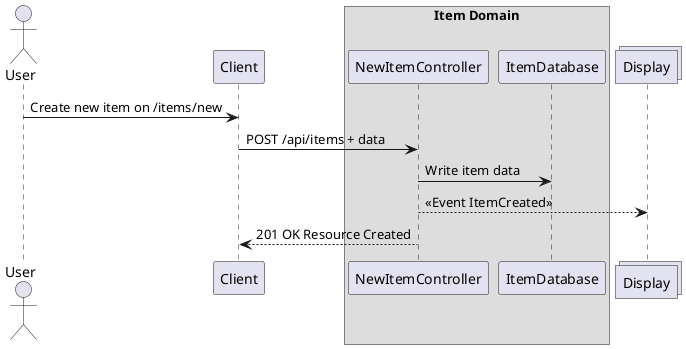 @startuml [Sequence] Add Item


actor User as User
participant Client as Client

box "Item Domain"
participant NewItemController
participant ItemDatabase
end box

collections Display as Display

User -> Client: Create new item on /items/new
Client -> NewItemController: POST /api/items + data

NewItemController -> ItemDatabase: Write item data
NewItemController ---> Display: << Event ItemCreated >>
NewItemController --> Client: 201 OK Resource Created


@enduml